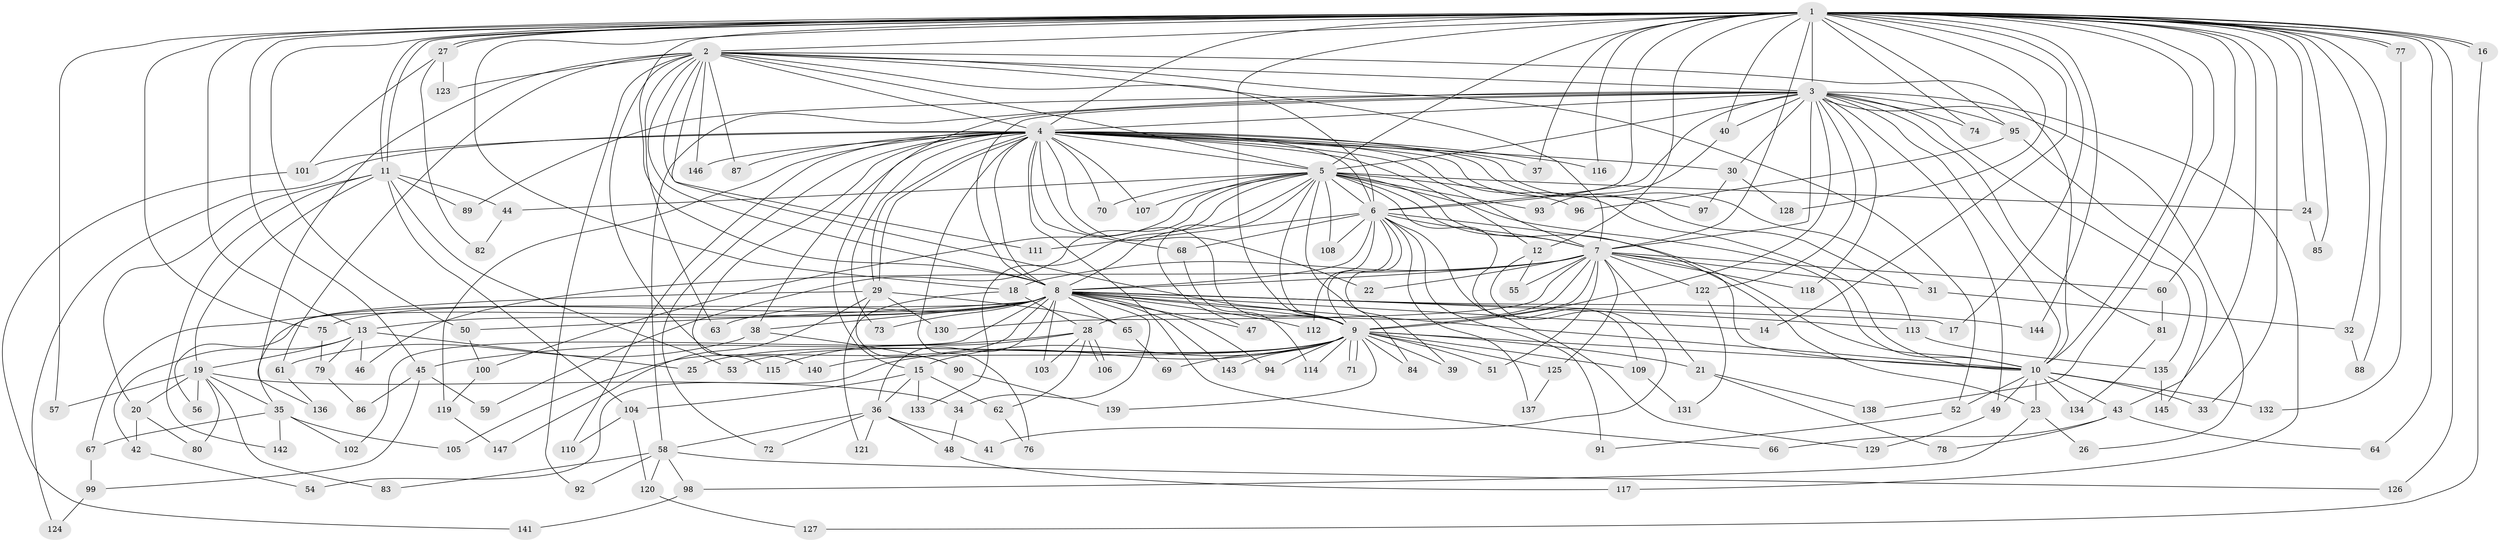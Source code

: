 // coarse degree distribution, {35: 0.017241379310344827, 12: 0.017241379310344827, 22: 0.017241379310344827, 25: 0.017241379310344827, 15: 0.017241379310344827, 18: 0.017241379310344827, 21: 0.017241379310344827, 17: 0.017241379310344827, 11: 0.034482758620689655, 4: 0.13793103448275862, 8: 0.017241379310344827, 2: 0.3793103448275862, 3: 0.1724137931034483, 9: 0.017241379310344827, 5: 0.05172413793103448, 6: 0.034482758620689655, 7: 0.017241379310344827}
// Generated by graph-tools (version 1.1) at 2025/17/03/04/25 18:17:41]
// undirected, 147 vertices, 319 edges
graph export_dot {
graph [start="1"]
  node [color=gray90,style=filled];
  1;
  2;
  3;
  4;
  5;
  6;
  7;
  8;
  9;
  10;
  11;
  12;
  13;
  14;
  15;
  16;
  17;
  18;
  19;
  20;
  21;
  22;
  23;
  24;
  25;
  26;
  27;
  28;
  29;
  30;
  31;
  32;
  33;
  34;
  35;
  36;
  37;
  38;
  39;
  40;
  41;
  42;
  43;
  44;
  45;
  46;
  47;
  48;
  49;
  50;
  51;
  52;
  53;
  54;
  55;
  56;
  57;
  58;
  59;
  60;
  61;
  62;
  63;
  64;
  65;
  66;
  67;
  68;
  69;
  70;
  71;
  72;
  73;
  74;
  75;
  76;
  77;
  78;
  79;
  80;
  81;
  82;
  83;
  84;
  85;
  86;
  87;
  88;
  89;
  90;
  91;
  92;
  93;
  94;
  95;
  96;
  97;
  98;
  99;
  100;
  101;
  102;
  103;
  104;
  105;
  106;
  107;
  108;
  109;
  110;
  111;
  112;
  113;
  114;
  115;
  116;
  117;
  118;
  119;
  120;
  121;
  122;
  123;
  124;
  125;
  126;
  127;
  128;
  129;
  130;
  131;
  132;
  133;
  134;
  135;
  136;
  137;
  138;
  139;
  140;
  141;
  142;
  143;
  144;
  145;
  146;
  147;
  1 -- 2;
  1 -- 3;
  1 -- 4;
  1 -- 5;
  1 -- 6;
  1 -- 7;
  1 -- 8;
  1 -- 9;
  1 -- 10;
  1 -- 11;
  1 -- 11;
  1 -- 12;
  1 -- 13;
  1 -- 14;
  1 -- 16;
  1 -- 16;
  1 -- 17;
  1 -- 18;
  1 -- 24;
  1 -- 27;
  1 -- 27;
  1 -- 32;
  1 -- 33;
  1 -- 37;
  1 -- 40;
  1 -- 43;
  1 -- 45;
  1 -- 50;
  1 -- 57;
  1 -- 60;
  1 -- 64;
  1 -- 74;
  1 -- 75;
  1 -- 77;
  1 -- 77;
  1 -- 85;
  1 -- 88;
  1 -- 95;
  1 -- 116;
  1 -- 126;
  1 -- 128;
  1 -- 138;
  1 -- 144;
  2 -- 3;
  2 -- 4;
  2 -- 5;
  2 -- 6;
  2 -- 7;
  2 -- 8;
  2 -- 9;
  2 -- 10;
  2 -- 52;
  2 -- 61;
  2 -- 63;
  2 -- 87;
  2 -- 92;
  2 -- 111;
  2 -- 123;
  2 -- 136;
  2 -- 140;
  2 -- 146;
  3 -- 4;
  3 -- 5;
  3 -- 6;
  3 -- 7;
  3 -- 8;
  3 -- 9;
  3 -- 10;
  3 -- 26;
  3 -- 30;
  3 -- 38;
  3 -- 40;
  3 -- 49;
  3 -- 58;
  3 -- 74;
  3 -- 81;
  3 -- 89;
  3 -- 95;
  3 -- 117;
  3 -- 118;
  3 -- 122;
  3 -- 135;
  4 -- 5;
  4 -- 6;
  4 -- 7;
  4 -- 8;
  4 -- 9;
  4 -- 10;
  4 -- 12;
  4 -- 15;
  4 -- 22;
  4 -- 29;
  4 -- 29;
  4 -- 30;
  4 -- 31;
  4 -- 37;
  4 -- 66;
  4 -- 68;
  4 -- 70;
  4 -- 72;
  4 -- 73;
  4 -- 76;
  4 -- 87;
  4 -- 97;
  4 -- 101;
  4 -- 107;
  4 -- 110;
  4 -- 113;
  4 -- 115;
  4 -- 116;
  4 -- 119;
  4 -- 124;
  4 -- 146;
  5 -- 6;
  5 -- 7;
  5 -- 8;
  5 -- 9;
  5 -- 10;
  5 -- 23;
  5 -- 24;
  5 -- 44;
  5 -- 47;
  5 -- 59;
  5 -- 70;
  5 -- 84;
  5 -- 93;
  5 -- 96;
  5 -- 100;
  5 -- 107;
  5 -- 108;
  5 -- 109;
  5 -- 133;
  6 -- 7;
  6 -- 8;
  6 -- 9;
  6 -- 10;
  6 -- 39;
  6 -- 68;
  6 -- 91;
  6 -- 108;
  6 -- 111;
  6 -- 112;
  6 -- 129;
  6 -- 137;
  7 -- 8;
  7 -- 9;
  7 -- 10;
  7 -- 18;
  7 -- 21;
  7 -- 22;
  7 -- 28;
  7 -- 31;
  7 -- 46;
  7 -- 51;
  7 -- 55;
  7 -- 60;
  7 -- 118;
  7 -- 122;
  7 -- 125;
  7 -- 130;
  8 -- 9;
  8 -- 10;
  8 -- 13;
  8 -- 14;
  8 -- 17;
  8 -- 34;
  8 -- 36;
  8 -- 38;
  8 -- 47;
  8 -- 50;
  8 -- 56;
  8 -- 63;
  8 -- 65;
  8 -- 67;
  8 -- 73;
  8 -- 75;
  8 -- 94;
  8 -- 102;
  8 -- 103;
  8 -- 105;
  8 -- 112;
  8 -- 113;
  8 -- 143;
  8 -- 144;
  9 -- 10;
  9 -- 15;
  9 -- 21;
  9 -- 25;
  9 -- 39;
  9 -- 51;
  9 -- 53;
  9 -- 54;
  9 -- 69;
  9 -- 71;
  9 -- 71;
  9 -- 84;
  9 -- 94;
  9 -- 109;
  9 -- 114;
  9 -- 125;
  9 -- 139;
  9 -- 140;
  9 -- 143;
  10 -- 23;
  10 -- 33;
  10 -- 43;
  10 -- 49;
  10 -- 52;
  10 -- 132;
  10 -- 134;
  11 -- 19;
  11 -- 20;
  11 -- 44;
  11 -- 53;
  11 -- 89;
  11 -- 104;
  11 -- 142;
  12 -- 41;
  12 -- 55;
  13 -- 19;
  13 -- 25;
  13 -- 42;
  13 -- 46;
  13 -- 79;
  15 -- 36;
  15 -- 62;
  15 -- 104;
  15 -- 133;
  16 -- 127;
  18 -- 28;
  18 -- 121;
  19 -- 20;
  19 -- 34;
  19 -- 35;
  19 -- 56;
  19 -- 57;
  19 -- 80;
  19 -- 83;
  20 -- 42;
  20 -- 80;
  21 -- 78;
  21 -- 138;
  23 -- 26;
  23 -- 98;
  24 -- 85;
  27 -- 82;
  27 -- 101;
  27 -- 123;
  28 -- 45;
  28 -- 62;
  28 -- 103;
  28 -- 106;
  28 -- 106;
  28 -- 115;
  29 -- 35;
  29 -- 65;
  29 -- 90;
  29 -- 130;
  29 -- 147;
  30 -- 97;
  30 -- 128;
  31 -- 32;
  32 -- 88;
  34 -- 48;
  35 -- 67;
  35 -- 102;
  35 -- 105;
  35 -- 142;
  36 -- 41;
  36 -- 48;
  36 -- 58;
  36 -- 72;
  36 -- 121;
  38 -- 61;
  38 -- 90;
  40 -- 93;
  42 -- 54;
  43 -- 64;
  43 -- 66;
  43 -- 78;
  44 -- 82;
  45 -- 59;
  45 -- 86;
  45 -- 99;
  48 -- 117;
  49 -- 129;
  50 -- 100;
  52 -- 91;
  58 -- 83;
  58 -- 92;
  58 -- 98;
  58 -- 120;
  58 -- 126;
  60 -- 81;
  61 -- 136;
  62 -- 76;
  65 -- 69;
  67 -- 99;
  68 -- 114;
  75 -- 79;
  77 -- 132;
  79 -- 86;
  81 -- 134;
  90 -- 139;
  95 -- 96;
  95 -- 145;
  98 -- 141;
  99 -- 124;
  100 -- 119;
  101 -- 141;
  104 -- 110;
  104 -- 120;
  109 -- 131;
  113 -- 135;
  119 -- 147;
  120 -- 127;
  122 -- 131;
  125 -- 137;
  135 -- 145;
}
